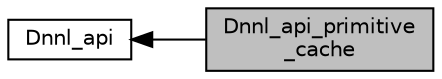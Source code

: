 digraph "Dnnl_api_primitive_cache"
{
  edge [fontname="Helvetica",fontsize="10",labelfontname="Helvetica",labelfontsize="10"];
  node [fontname="Helvetica",fontsize="10",shape=box];
  rankdir=LR;
  Node1 [label="Dnnl_api_primitive\l_cache",height=0.2,width=0.4,color="black", fillcolor="grey75", style="filled", fontcolor="black",tooltip=" "];
  Node2 [label="Dnnl_api",height=0.2,width=0.4,color="black", fillcolor="white", style="filled",URL="$group__dnnl__api.html",tooltip=" "];
  Node2->Node1 [shape=plaintext, dir="back", style="solid"];
}
